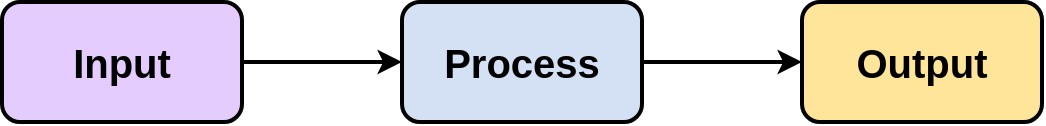 <mxfile version="15.8.7" type="device"><diagram id="vgGeCRP_fDd13GnLla6f" name="Page-1"><mxGraphModel dx="1406" dy="1913" grid="1" gridSize="10" guides="1" tooltips="1" connect="1" arrows="1" fold="1" page="1" pageScale="1" pageWidth="827" pageHeight="1169" math="0" shadow="0"><root><mxCell id="0"/><mxCell id="1" parent="0"/><mxCell id="DrbrPyv2hDtHOwfvA24Y-4" style="edgeStyle=orthogonalEdgeStyle;rounded=0;orthogonalLoop=1;jettySize=auto;html=1;exitX=1;exitY=0.5;exitDx=0;exitDy=0;entryX=0;entryY=0.5;entryDx=0;entryDy=0;fontSize=12;strokeWidth=2;" edge="1" parent="1" source="DrbrPyv2hDtHOwfvA24Y-1" target="DrbrPyv2hDtHOwfvA24Y-2"><mxGeometry relative="1" as="geometry"/></mxCell><mxCell id="DrbrPyv2hDtHOwfvA24Y-1" value="Input" style="rounded=1;whiteSpace=wrap;html=1;fillColor=#E5CCFF;strokeWidth=2;fontSize=20;fontStyle=1" vertex="1" parent="1"><mxGeometry x="40" y="280" width="120" height="60" as="geometry"/></mxCell><mxCell id="DrbrPyv2hDtHOwfvA24Y-5" style="edgeStyle=orthogonalEdgeStyle;rounded=0;orthogonalLoop=1;jettySize=auto;html=1;exitX=1;exitY=0.5;exitDx=0;exitDy=0;entryX=0;entryY=0.5;entryDx=0;entryDy=0;strokeWidth=2;" edge="1" parent="1" source="DrbrPyv2hDtHOwfvA24Y-2" target="DrbrPyv2hDtHOwfvA24Y-3"><mxGeometry relative="1" as="geometry"/></mxCell><mxCell id="DrbrPyv2hDtHOwfvA24Y-2" value="Process" style="rounded=1;whiteSpace=wrap;html=1;strokeWidth=2;fillColor=#D4E1F5;fontSize=20;fontStyle=1" vertex="1" parent="1"><mxGeometry x="240" y="280" width="120" height="60" as="geometry"/></mxCell><mxCell id="DrbrPyv2hDtHOwfvA24Y-3" value="Output" style="rounded=1;whiteSpace=wrap;html=1;fontSize=20;fontStyle=1;strokeWidth=2;fillColor=#FFE599;" vertex="1" parent="1"><mxGeometry x="440" y="280" width="120" height="60" as="geometry"/></mxCell></root></mxGraphModel></diagram></mxfile>